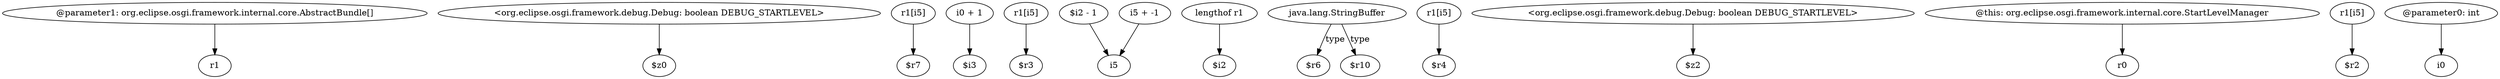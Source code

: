 digraph g {
0[label="@parameter1: org.eclipse.osgi.framework.internal.core.AbstractBundle[]"]
1[label="r1"]
0->1[label=""]
2[label="<org.eclipse.osgi.framework.debug.Debug: boolean DEBUG_STARTLEVEL>"]
3[label="$z0"]
2->3[label=""]
4[label="r1[i5]"]
5[label="$r7"]
4->5[label=""]
6[label="i0 + 1"]
7[label="$i3"]
6->7[label=""]
8[label="r1[i5]"]
9[label="$r3"]
8->9[label=""]
10[label="$i2 - 1"]
11[label="i5"]
10->11[label=""]
12[label="lengthof r1"]
13[label="$i2"]
12->13[label=""]
14[label="java.lang.StringBuffer"]
15[label="$r6"]
14->15[label="type"]
16[label="r1[i5]"]
17[label="$r4"]
16->17[label=""]
18[label="$r10"]
14->18[label="type"]
19[label="<org.eclipse.osgi.framework.debug.Debug: boolean DEBUG_STARTLEVEL>"]
20[label="$z2"]
19->20[label=""]
21[label="@this: org.eclipse.osgi.framework.internal.core.StartLevelManager"]
22[label="r0"]
21->22[label=""]
23[label="r1[i5]"]
24[label="$r2"]
23->24[label=""]
25[label="@parameter0: int"]
26[label="i0"]
25->26[label=""]
27[label="i5 + -1"]
27->11[label=""]
}